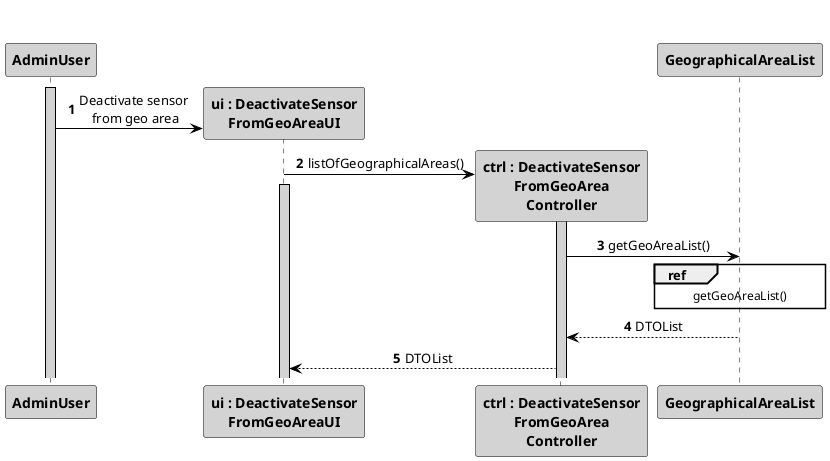 @startuml
autonumber
skinparam sequenceMessageAlign center
skinparam sequence {
	ArrowColor Black
	ActorBorderColor DarkBlue
	LifeLineBorderColor black
	LifeLineBackgroundColor LightGrey

	ParticipantBorderColor Black
	ParticipantBackgroundColor LightGrey
	ParticipantFontStyle Bold

	ActorBackgroundColor DimGrey
	ActorFontColor DeepSkyBlue
	ActorFontStyle Bold
	ActorFontSize 17
	ActorFontName Aapex
}

activate AdminUser
actor AdminUser

AdminUser -> "ui : DeactivateSensor\nFromGeoAreaUI" **: Deactivate sensor \nfrom geo area
"ui : DeactivateSensor\nFromGeoAreaUI" -> "ctrl : DeactivateSensor\nFromGeoArea\nController" **: listOfGeographicalAreas()
activate "ui : DeactivateSensor\nFromGeoAreaUI"
activate "ctrl : DeactivateSensor\nFromGeoArea\nController"

"ctrl : DeactivateSensor\nFromGeoArea\nController" -> "GeographicalAreaList": getGeoAreaList()
ref over "GeographicalAreaList"
getGeoAreaList()
end
"GeographicalAreaList" --> "ctrl : DeactivateSensor\nFromGeoArea\nController": DTOList
"ctrl : DeactivateSensor\nFromGeoArea\nController" --> "ui : DeactivateSensor\nFromGeoAreaUI": DTOList



@enduml